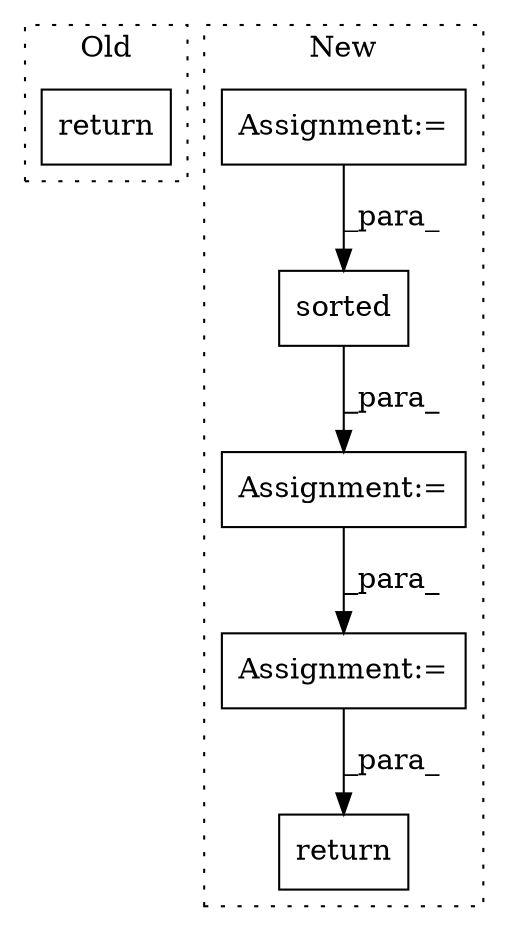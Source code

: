 digraph G {
subgraph cluster0 {
1 [label="return" a="41" s="1101" l="7" shape="box"];
label = "Old";
style="dotted";
}
subgraph cluster1 {
2 [label="sorted" a="32" s="822,845" l="7,1" shape="box"];
3 [label="return" a="41" s="852" l="7" shape="box"];
4 [label="Assignment:=" a="7" s="573" l="1" shape="box"];
5 [label="Assignment:=" a="7" s="821" l="1" shape="box"];
6 [label="Assignment:=" a="7" s="957" l="23" shape="box"];
label = "New";
style="dotted";
}
2 -> 5 [label="_para_"];
4 -> 2 [label="_para_"];
5 -> 6 [label="_para_"];
6 -> 3 [label="_para_"];
}